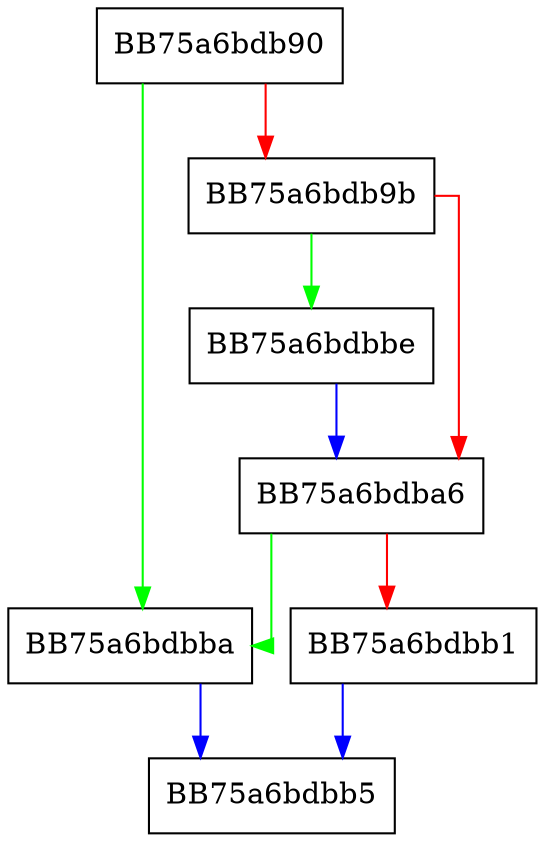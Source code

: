 digraph GetUserToken {
  node [shape="box"];
  graph [splines=ortho];
  BB75a6bdb90 -> BB75a6bdbba [color="green"];
  BB75a6bdb90 -> BB75a6bdb9b [color="red"];
  BB75a6bdb9b -> BB75a6bdbbe [color="green"];
  BB75a6bdb9b -> BB75a6bdba6 [color="red"];
  BB75a6bdba6 -> BB75a6bdbba [color="green"];
  BB75a6bdba6 -> BB75a6bdbb1 [color="red"];
  BB75a6bdbb1 -> BB75a6bdbb5 [color="blue"];
  BB75a6bdbba -> BB75a6bdbb5 [color="blue"];
  BB75a6bdbbe -> BB75a6bdba6 [color="blue"];
}
